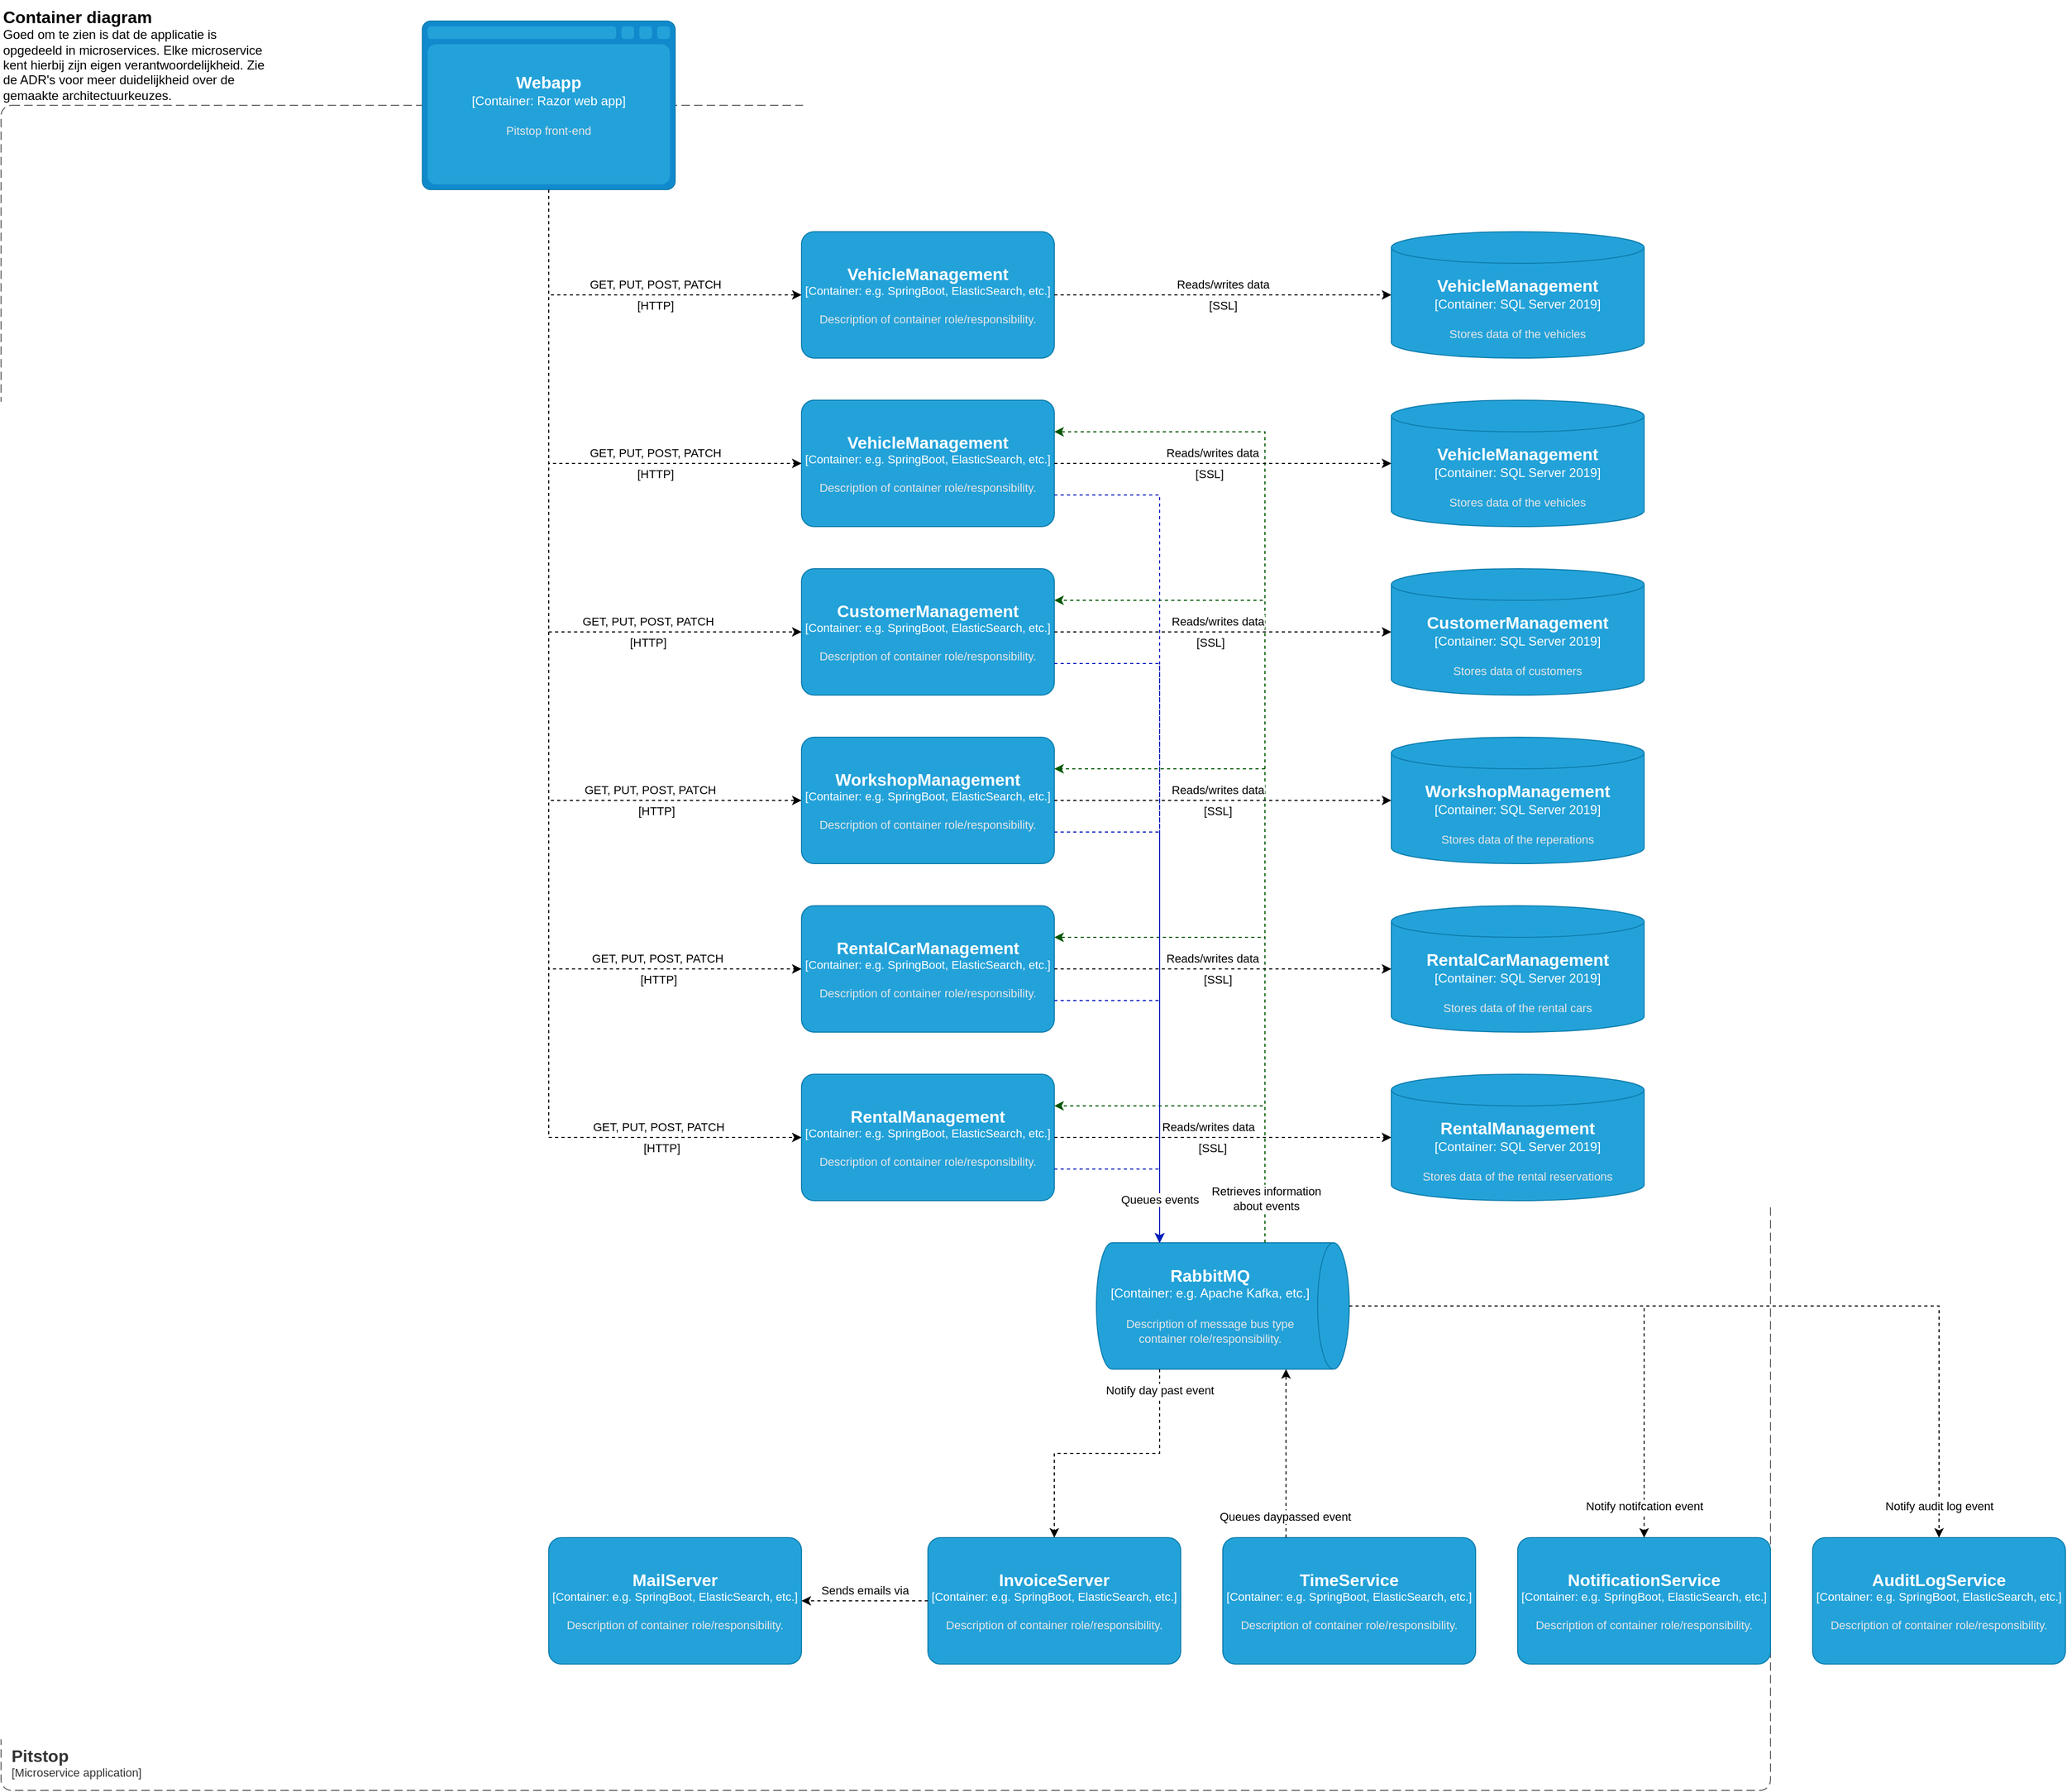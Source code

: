 <mxfile version="24.7.17">
  <diagram name="Page-1" id="IwRlBFoxgt0YKO_rDvif">
    <mxGraphModel dx="2074" dy="2296" grid="1" gridSize="10" guides="1" tooltips="1" connect="1" arrows="1" fold="1" page="1" pageScale="1" pageWidth="850" pageHeight="1100" math="0" shadow="0">
      <root>
        <mxCell id="0" />
        <mxCell id="1" parent="0" />
        <object placeholders="1" c4Name="Pitstop" c4Type="SystemScopeBoundary" c4Application="Microservice application" label="&lt;font style=&quot;font-size: 16px&quot;&gt;&lt;b&gt;&lt;div style=&quot;text-align: left&quot;&gt;%c4Name%&lt;/div&gt;&lt;/b&gt;&lt;/font&gt;&lt;div style=&quot;text-align: left&quot;&gt;[%c4Application%]&lt;/div&gt;" id="nHVEsoi8LOaqeYR5R_P5-1">
          <mxCell style="rounded=1;fontSize=11;whiteSpace=wrap;html=1;dashed=1;arcSize=20;fillColor=none;strokeColor=#666666;fontColor=#333333;labelBackgroundColor=none;align=left;verticalAlign=bottom;labelBorderColor=none;spacingTop=0;spacing=10;dashPattern=8 4;metaEdit=1;rotatable=0;perimeter=rectanglePerimeter;noLabel=0;labelPadding=0;allowArrows=0;connectable=0;expand=0;recursiveResize=0;editable=1;pointerEvents=0;absoluteArcSize=1;points=[[0.25,0,0],[0.5,0,0],[0.75,0,0],[1,0.25,0],[1,0.5,0],[1,0.75,0],[0.75,1,0],[0.5,1,0],[0.25,1,0],[0,0.75,0],[0,0.5,0],[0,0.25,0]];" parent="1" vertex="1">
            <mxGeometry x="120" width="1680" height="1600" as="geometry" />
          </mxCell>
        </object>
        <object placeholders="1" c4Name="Webapp" c4Type="Container" c4Technology="Razor web app" c4Description="Pitstop front-end" label="&lt;font style=&quot;font-size: 16px&quot;&gt;&lt;b&gt;%c4Name%&lt;/b&gt;&lt;/font&gt;&lt;div&gt;[%c4Type%:&amp;nbsp;%c4Technology%]&lt;/div&gt;&lt;br&gt;&lt;div&gt;&lt;font style=&quot;font-size: 11px&quot;&gt;&lt;font color=&quot;#E6E6E6&quot;&gt;%c4Description%&lt;/font&gt;&lt;/div&gt;" id="nHVEsoi8LOaqeYR5R_P5-3">
          <mxCell style="shape=mxgraph.c4.webBrowserContainer2;whiteSpace=wrap;html=1;boundedLbl=1;rounded=0;labelBackgroundColor=none;strokeColor=#118ACD;fillColor=#23A2D9;strokeColor=#118ACD;strokeColor2=#0E7DAD;fontSize=12;fontColor=#ffffff;align=center;metaEdit=1;points=[[0.5,0,0],[1,0.25,0],[1,0.5,0],[1,0.75,0],[0.5,1,0],[0,0.75,0],[0,0.5,0],[0,0.25,0]];resizable=0;" parent="1" vertex="1">
            <mxGeometry x="520" y="-80" width="240" height="160" as="geometry" />
          </mxCell>
        </object>
        <object placeholders="1" c4Name="TimeService" c4Type="Container" c4Technology="e.g. SpringBoot, ElasticSearch, etc." c4Description="Description of container role/responsibility." label="&lt;font style=&quot;font-size: 16px&quot;&gt;&lt;b&gt;%c4Name%&lt;/b&gt;&lt;/font&gt;&lt;div&gt;[%c4Type%: %c4Technology%]&lt;/div&gt;&lt;br&gt;&lt;div&gt;&lt;font style=&quot;font-size: 11px&quot;&gt;&lt;font color=&quot;#E6E6E6&quot;&gt;%c4Description%&lt;/font&gt;&lt;/div&gt;" id="nHVEsoi8LOaqeYR5R_P5-6">
          <mxCell style="rounded=1;whiteSpace=wrap;html=1;fontSize=11;labelBackgroundColor=none;fillColor=#23A2D9;fontColor=#ffffff;align=center;arcSize=10;strokeColor=#0E7DAD;metaEdit=1;resizable=0;points=[[0.25,0,0],[0.5,0,0],[0.75,0,0],[1,0.25,0],[1,0.5,0],[1,0.75,0],[0.75,1,0],[0.5,1,0],[0.25,1,0],[0,0.75,0],[0,0.5,0],[0,0.25,0]];" parent="1" vertex="1">
            <mxGeometry x="1280" y="1360" width="240" height="120" as="geometry" />
          </mxCell>
        </object>
        <object placeholders="1" c4Name="NotificationService" c4Type="Container" c4Technology="e.g. SpringBoot, ElasticSearch, etc." c4Description="Description of container role/responsibility." label="&lt;font style=&quot;font-size: 16px&quot;&gt;&lt;b&gt;%c4Name%&lt;/b&gt;&lt;/font&gt;&lt;div&gt;[%c4Type%: %c4Technology%]&lt;/div&gt;&lt;br&gt;&lt;div&gt;&lt;font style=&quot;font-size: 11px&quot;&gt;&lt;font color=&quot;#E6E6E6&quot;&gt;%c4Description%&lt;/font&gt;&lt;/div&gt;" id="nHVEsoi8LOaqeYR5R_P5-7">
          <mxCell style="rounded=1;whiteSpace=wrap;html=1;fontSize=11;labelBackgroundColor=none;fillColor=#23A2D9;fontColor=#ffffff;align=center;arcSize=10;strokeColor=#0E7DAD;metaEdit=1;resizable=0;points=[[0.25,0,0],[0.5,0,0],[0.75,0,0],[1,0.25,0],[1,0.5,0],[1,0.75,0],[0.75,1,0],[0.5,1,0],[0.25,1,0],[0,0.75,0],[0,0.5,0],[0,0.25,0]];" parent="1" vertex="1">
            <mxGeometry x="1560" y="1360" width="240" height="120" as="geometry" />
          </mxCell>
        </object>
        <object placeholders="1" c4Name="AuditLogService" c4Type="Container" c4Technology="e.g. SpringBoot, ElasticSearch, etc." c4Description="Description of container role/responsibility." label="&lt;font style=&quot;font-size: 16px&quot;&gt;&lt;b&gt;%c4Name%&lt;/b&gt;&lt;/font&gt;&lt;div&gt;[%c4Type%: %c4Technology%]&lt;/div&gt;&lt;br&gt;&lt;div&gt;&lt;font style=&quot;font-size: 11px&quot;&gt;&lt;font color=&quot;#E6E6E6&quot;&gt;%c4Description%&lt;/font&gt;&lt;/div&gt;" id="nHVEsoi8LOaqeYR5R_P5-8">
          <mxCell style="rounded=1;whiteSpace=wrap;html=1;fontSize=11;labelBackgroundColor=none;fillColor=#23A2D9;fontColor=#ffffff;align=center;arcSize=10;strokeColor=#0E7DAD;metaEdit=1;resizable=0;points=[[0.25,0,0],[0.5,0,0],[0.75,0,0],[1,0.25,0],[1,0.5,0],[1,0.75,0],[0.75,1,0],[0.5,1,0],[0.25,1,0],[0,0.75,0],[0,0.5,0],[0,0.25,0]];" parent="1" vertex="1">
            <mxGeometry x="1840" y="1360" width="240" height="120" as="geometry" />
          </mxCell>
        </object>
        <object placeholders="1" c4Name="MailServer" c4Type="Container" c4Technology="e.g. SpringBoot, ElasticSearch, etc." c4Description="Description of container role/responsibility." label="&lt;font style=&quot;font-size: 16px&quot;&gt;&lt;b&gt;%c4Name%&lt;/b&gt;&lt;/font&gt;&lt;div&gt;[%c4Type%: %c4Technology%]&lt;/div&gt;&lt;br&gt;&lt;div&gt;&lt;font style=&quot;font-size: 11px&quot;&gt;&lt;font color=&quot;#E6E6E6&quot;&gt;%c4Description%&lt;/font&gt;&lt;/div&gt;" id="nHVEsoi8LOaqeYR5R_P5-10">
          <mxCell style="rounded=1;whiteSpace=wrap;html=1;fontSize=11;labelBackgroundColor=none;fillColor=#23A2D9;fontColor=#ffffff;align=center;arcSize=10;strokeColor=#0E7DAD;metaEdit=1;resizable=0;points=[[0.25,0,0],[0.5,0,0],[0.75,0,0],[1,0.25,0],[1,0.5,0],[1,0.75,0],[0.75,1,0],[0.5,1,0],[0.25,1,0],[0,0.75,0],[0,0.5,0],[0,0.25,0]];" parent="1" vertex="1">
            <mxGeometry x="640" y="1360" width="240" height="120" as="geometry" />
          </mxCell>
        </object>
        <object placeholders="1" c4Name="VehicleManagement" c4Type="Container" c4Technology="e.g. SpringBoot, ElasticSearch, etc." c4Description="Description of container role/responsibility." label="&lt;font style=&quot;font-size: 16px&quot;&gt;&lt;b&gt;%c4Name%&lt;/b&gt;&lt;/font&gt;&lt;div&gt;[%c4Type%: %c4Technology%]&lt;/div&gt;&lt;br&gt;&lt;div&gt;&lt;font style=&quot;font-size: 11px&quot;&gt;&lt;font color=&quot;#E6E6E6&quot;&gt;%c4Description%&lt;/font&gt;&lt;/div&gt;" id="nHVEsoi8LOaqeYR5R_P5-12">
          <mxCell style="rounded=1;whiteSpace=wrap;html=1;fontSize=11;labelBackgroundColor=none;fillColor=#23A2D9;fontColor=#ffffff;align=center;arcSize=10;strokeColor=#0E7DAD;metaEdit=1;resizable=0;points=[[0.25,0,0],[0.5,0,0],[0.75,0,0],[1,0.25,0],[1,0.5,0],[1,0.75,0],[0.75,1,0],[0.5,1,0],[0.25,1,0],[0,0.75,0],[0,0.5,0],[0,0.25,0]];" parent="1" vertex="1">
            <mxGeometry x="880" y="280" width="240" height="120" as="geometry" />
          </mxCell>
        </object>
        <object placeholders="1" c4Name="CustomerManagement" c4Type="Container" c4Technology="e.g. SpringBoot, ElasticSearch, etc." c4Description="Description of container role/responsibility." label="&lt;font style=&quot;font-size: 16px&quot;&gt;&lt;b&gt;%c4Name%&lt;/b&gt;&lt;/font&gt;&lt;div&gt;[%c4Type%: %c4Technology%]&lt;/div&gt;&lt;br&gt;&lt;div&gt;&lt;font style=&quot;font-size: 11px&quot;&gt;&lt;font color=&quot;#E6E6E6&quot;&gt;%c4Description%&lt;/font&gt;&lt;/div&gt;" id="nHVEsoi8LOaqeYR5R_P5-13">
          <mxCell style="rounded=1;whiteSpace=wrap;html=1;fontSize=11;labelBackgroundColor=none;fillColor=#23A2D9;fontColor=#ffffff;align=center;arcSize=10;strokeColor=#0E7DAD;metaEdit=1;resizable=0;points=[[0.25,0,0],[0.5,0,0],[0.75,0,0],[1,0.25,0],[1,0.5,0],[1,0.75,0],[0.75,1,0],[0.5,1,0],[0.25,1,0],[0,0.75,0],[0,0.5,0],[0,0.25,0]];" parent="1" vertex="1">
            <mxGeometry x="880" y="440" width="240" height="120" as="geometry" />
          </mxCell>
        </object>
        <object placeholders="1" c4Name="WorkshopManagement" c4Type="Container" c4Technology="e.g. SpringBoot, ElasticSearch, etc." c4Description="Description of container role/responsibility." label="&lt;font style=&quot;font-size: 16px&quot;&gt;&lt;b&gt;%c4Name%&lt;/b&gt;&lt;/font&gt;&lt;div&gt;[%c4Type%: %c4Technology%]&lt;/div&gt;&lt;br&gt;&lt;div&gt;&lt;font style=&quot;font-size: 11px&quot;&gt;&lt;font color=&quot;#E6E6E6&quot;&gt;%c4Description%&lt;/font&gt;&lt;/div&gt;" id="nHVEsoi8LOaqeYR5R_P5-14">
          <mxCell style="rounded=1;whiteSpace=wrap;html=1;fontSize=11;labelBackgroundColor=none;fillColor=#23A2D9;fontColor=#ffffff;align=center;arcSize=10;strokeColor=#0E7DAD;metaEdit=1;resizable=0;points=[[0.25,0,0],[0.5,0,0],[0.75,0,0],[1,0.25,0],[1,0.5,0],[1,0.75,0],[0.75,1,0],[0.5,1,0],[0.25,1,0],[0,0.75,0],[0,0.5,0],[0,0.25,0]];" parent="1" vertex="1">
            <mxGeometry x="880" y="600" width="240" height="120" as="geometry" />
          </mxCell>
        </object>
        <object placeholders="1" c4Name="RentalCarManagement" c4Type="Container" c4Technology="e.g. SpringBoot, ElasticSearch, etc." c4Description="Description of container role/responsibility." label="&lt;font style=&quot;font-size: 16px&quot;&gt;&lt;b&gt;%c4Name%&lt;/b&gt;&lt;/font&gt;&lt;div&gt;[%c4Type%: %c4Technology%]&lt;/div&gt;&lt;br&gt;&lt;div&gt;&lt;font style=&quot;font-size: 11px&quot;&gt;&lt;font color=&quot;#E6E6E6&quot;&gt;%c4Description%&lt;/font&gt;&lt;/div&gt;" id="nHVEsoi8LOaqeYR5R_P5-15">
          <mxCell style="rounded=1;whiteSpace=wrap;html=1;fontSize=11;labelBackgroundColor=none;fillColor=#23A2D9;fontColor=#ffffff;align=center;arcSize=10;strokeColor=#0E7DAD;metaEdit=1;resizable=0;points=[[0.25,0,0],[0.5,0,0],[0.75,0,0],[1,0.25,0],[1,0.5,0],[1,0.75,0],[0.75,1,0],[0.5,1,0],[0.25,1,0],[0,0.75,0],[0,0.5,0],[0,0.25,0]];" parent="1" vertex="1">
            <mxGeometry x="880" y="760" width="240" height="120" as="geometry" />
          </mxCell>
        </object>
        <object placeholders="1" c4Name="RentalManagement" c4Type="Container" c4Technology="e.g. SpringBoot, ElasticSearch, etc." c4Description="Description of container role/responsibility." label="&lt;font style=&quot;font-size: 16px&quot;&gt;&lt;b&gt;%c4Name%&lt;/b&gt;&lt;/font&gt;&lt;div&gt;[%c4Type%: %c4Technology%]&lt;/div&gt;&lt;br&gt;&lt;div&gt;&lt;font style=&quot;font-size: 11px&quot;&gt;&lt;font color=&quot;#E6E6E6&quot;&gt;%c4Description%&lt;/font&gt;&lt;/div&gt;" id="nHVEsoi8LOaqeYR5R_P5-17">
          <mxCell style="rounded=1;whiteSpace=wrap;html=1;fontSize=11;labelBackgroundColor=none;fillColor=#23A2D9;fontColor=#ffffff;align=center;arcSize=10;strokeColor=#0E7DAD;metaEdit=1;resizable=0;points=[[0.25,0,0],[0.5,0,0],[0.75,0,0],[1,0.25,0],[1,0.5,0],[1,0.75,0],[0.75,1,0],[0.5,1,0],[0.25,1,0],[0,0.75,0],[0,0.5,0],[0,0.25,0]];" parent="1" vertex="1">
            <mxGeometry x="880" y="920" width="240" height="120" as="geometry" />
          </mxCell>
        </object>
        <object placeholders="1" c4Name="RabbitMQ" c4Type="Container" c4Technology="e.g. Apache Kafka, etc." c4Description="Description of message bus type container role/responsibility." label="&lt;font style=&quot;font-size: 16px&quot;&gt;&lt;b&gt;%c4Name%&lt;/b&gt;&lt;/font&gt;&lt;div&gt;[%c4Type%:&amp;nbsp;%c4Technology%]&lt;/div&gt;&lt;br&gt;&lt;div&gt;&lt;font style=&quot;font-size: 11px&quot;&gt;&lt;font color=&quot;#E6E6E6&quot;&gt;%c4Description%&lt;/font&gt;&lt;/div&gt;" id="nHVEsoi8LOaqeYR5R_P5-22">
          <mxCell style="shape=cylinder3;size=15;direction=south;whiteSpace=wrap;html=1;boundedLbl=1;rounded=0;labelBackgroundColor=none;fillColor=#23A2D9;fontSize=12;fontColor=#ffffff;align=center;strokeColor=#0E7DAD;metaEdit=1;points=[[0.5,0,0],[1,0.25,0],[1,0.5,0],[1,0.75,0],[0.5,1,0],[0,0.75,0],[0,0.5,0],[0,0.25,0]];resizable=0;" parent="1" vertex="1">
            <mxGeometry x="1160" y="1080" width="240" height="120" as="geometry" />
          </mxCell>
        </object>
        <mxCell id="nHVEsoi8LOaqeYR5R_P5-31" style="edgeStyle=orthogonalEdgeStyle;rounded=0;orthogonalLoop=1;jettySize=auto;html=1;entryX=1;entryY=0.25;entryDx=0;entryDy=0;entryPerimeter=0;fillColor=#008a00;strokeColor=#005700;dashed=1;" parent="1" source="nHVEsoi8LOaqeYR5R_P5-22" target="nHVEsoi8LOaqeYR5R_P5-17" edge="1">
          <mxGeometry relative="1" as="geometry">
            <Array as="points">
              <mxPoint x="1320" y="950" />
            </Array>
          </mxGeometry>
        </mxCell>
        <mxCell id="nHVEsoi8LOaqeYR5R_P5-32" style="edgeStyle=orthogonalEdgeStyle;rounded=0;orthogonalLoop=1;jettySize=auto;html=1;entryX=1;entryY=0.25;entryDx=0;entryDy=0;entryPerimeter=0;fillColor=#008a00;strokeColor=#005700;dashed=1;" parent="1" source="nHVEsoi8LOaqeYR5R_P5-22" target="nHVEsoi8LOaqeYR5R_P5-15" edge="1">
          <mxGeometry relative="1" as="geometry">
            <Array as="points">
              <mxPoint x="1320" y="790" />
            </Array>
          </mxGeometry>
        </mxCell>
        <mxCell id="nHVEsoi8LOaqeYR5R_P5-33" style="edgeStyle=orthogonalEdgeStyle;rounded=0;orthogonalLoop=1;jettySize=auto;html=1;entryX=1;entryY=0.25;entryDx=0;entryDy=0;entryPerimeter=0;fillColor=#008a00;strokeColor=#005700;dashed=1;" parent="1" source="nHVEsoi8LOaqeYR5R_P5-22" target="nHVEsoi8LOaqeYR5R_P5-13" edge="1">
          <mxGeometry relative="1" as="geometry">
            <Array as="points">
              <mxPoint x="1320" y="470" />
            </Array>
          </mxGeometry>
        </mxCell>
        <mxCell id="nHVEsoi8LOaqeYR5R_P5-34" style="edgeStyle=orthogonalEdgeStyle;rounded=0;orthogonalLoop=1;jettySize=auto;html=1;entryX=1;entryY=0.25;entryDx=0;entryDy=0;entryPerimeter=0;fillColor=#008a00;strokeColor=#005700;dashed=1;" parent="1" source="nHVEsoi8LOaqeYR5R_P5-22" target="nHVEsoi8LOaqeYR5R_P5-14" edge="1">
          <mxGeometry relative="1" as="geometry">
            <Array as="points">
              <mxPoint x="1320" y="630" />
            </Array>
          </mxGeometry>
        </mxCell>
        <mxCell id="nHVEsoi8LOaqeYR5R_P5-35" style="edgeStyle=orthogonalEdgeStyle;rounded=0;orthogonalLoop=1;jettySize=auto;html=1;entryX=1;entryY=0.25;entryDx=0;entryDy=0;entryPerimeter=0;fillColor=#008a00;strokeColor=#005700;dashed=1;" parent="1" source="nHVEsoi8LOaqeYR5R_P5-22" target="nHVEsoi8LOaqeYR5R_P5-12" edge="1">
          <mxGeometry relative="1" as="geometry">
            <Array as="points">
              <mxPoint x="1320" y="310" />
            </Array>
          </mxGeometry>
        </mxCell>
        <mxCell id="nHVEsoi8LOaqeYR5R_P5-56" value="Retrieves information&lt;div&gt;about events&lt;/div&gt;" style="edgeLabel;html=1;align=center;verticalAlign=middle;resizable=0;points=[];" parent="nHVEsoi8LOaqeYR5R_P5-35" vertex="1" connectable="0">
          <mxGeometry x="-0.912" y="-1" relative="1" as="geometry">
            <mxPoint as="offset" />
          </mxGeometry>
        </mxCell>
        <mxCell id="nHVEsoi8LOaqeYR5R_P5-36" style="edgeStyle=orthogonalEdgeStyle;rounded=0;orthogonalLoop=1;jettySize=auto;html=1;entryX=0;entryY=0.75;entryDx=0;entryDy=0;entryPerimeter=0;fillColor=#0050ef;strokeColor=#001DBC;dashed=1;" parent="1" source="nHVEsoi8LOaqeYR5R_P5-17" target="nHVEsoi8LOaqeYR5R_P5-22" edge="1">
          <mxGeometry relative="1" as="geometry">
            <Array as="points">
              <mxPoint x="1220" y="1010" />
            </Array>
          </mxGeometry>
        </mxCell>
        <mxCell id="nHVEsoi8LOaqeYR5R_P5-37" style="edgeStyle=orthogonalEdgeStyle;rounded=0;orthogonalLoop=1;jettySize=auto;html=1;entryX=0;entryY=0.75;entryDx=0;entryDy=0;entryPerimeter=0;fillColor=#0050ef;strokeColor=#001DBC;dashed=1;" parent="1" source="nHVEsoi8LOaqeYR5R_P5-15" target="nHVEsoi8LOaqeYR5R_P5-22" edge="1">
          <mxGeometry relative="1" as="geometry">
            <Array as="points">
              <mxPoint x="1220" y="850" />
            </Array>
          </mxGeometry>
        </mxCell>
        <mxCell id="nHVEsoi8LOaqeYR5R_P5-38" style="edgeStyle=orthogonalEdgeStyle;rounded=0;orthogonalLoop=1;jettySize=auto;html=1;entryX=0;entryY=0.75;entryDx=0;entryDy=0;entryPerimeter=0;fillColor=#0050ef;strokeColor=#001DBC;dashed=1;" parent="1" source="nHVEsoi8LOaqeYR5R_P5-14" target="nHVEsoi8LOaqeYR5R_P5-22" edge="1">
          <mxGeometry relative="1" as="geometry">
            <Array as="points">
              <mxPoint x="1220" y="690" />
            </Array>
          </mxGeometry>
        </mxCell>
        <mxCell id="nHVEsoi8LOaqeYR5R_P5-39" style="edgeStyle=orthogonalEdgeStyle;rounded=0;orthogonalLoop=1;jettySize=auto;html=1;entryX=0;entryY=0.75;entryDx=0;entryDy=0;entryPerimeter=0;fillColor=#0050ef;strokeColor=#001DBC;dashed=1;" parent="1" source="nHVEsoi8LOaqeYR5R_P5-13" target="nHVEsoi8LOaqeYR5R_P5-22" edge="1">
          <mxGeometry relative="1" as="geometry">
            <Array as="points">
              <mxPoint x="1220" y="530" />
            </Array>
          </mxGeometry>
        </mxCell>
        <mxCell id="nHVEsoi8LOaqeYR5R_P5-40" style="edgeStyle=orthogonalEdgeStyle;rounded=0;orthogonalLoop=1;jettySize=auto;html=1;entryX=0;entryY=0.75;entryDx=0;entryDy=0;entryPerimeter=0;fillColor=#0050ef;strokeColor=#001DBC;dashed=1;" parent="1" source="nHVEsoi8LOaqeYR5R_P5-12" target="nHVEsoi8LOaqeYR5R_P5-22" edge="1">
          <mxGeometry relative="1" as="geometry">
            <Array as="points">
              <mxPoint x="1220" y="370" />
            </Array>
          </mxGeometry>
        </mxCell>
        <mxCell id="nHVEsoi8LOaqeYR5R_P5-55" value="Queues events" style="edgeLabel;html=1;align=center;verticalAlign=middle;resizable=0;points=[];" parent="nHVEsoi8LOaqeYR5R_P5-40" vertex="1" connectable="0">
          <mxGeometry x="0.897" relative="1" as="geometry">
            <mxPoint as="offset" />
          </mxGeometry>
        </mxCell>
        <object placeholders="1" c4Name="RentalManagement" c4Type="Container" c4Technology="SQL Server 2019" c4Description="Stores data of the rental reservations" label="&lt;font style=&quot;font-size: 16px&quot;&gt;&lt;b&gt;%c4Name%&lt;/b&gt;&lt;/font&gt;&lt;div&gt;[%c4Type%:&amp;nbsp;%c4Technology%]&lt;/div&gt;&lt;br&gt;&lt;div&gt;&lt;font style=&quot;font-size: 11px&quot;&gt;&lt;font color=&quot;#E6E6E6&quot;&gt;%c4Description%&lt;/font&gt;&lt;/div&gt;" id="nHVEsoi8LOaqeYR5R_P5-41">
          <mxCell style="shape=cylinder3;size=15;whiteSpace=wrap;html=1;boundedLbl=1;rounded=0;labelBackgroundColor=none;fillColor=#23A2D9;fontSize=12;fontColor=#ffffff;align=center;strokeColor=#0E7DAD;metaEdit=1;points=[[0.5,0,0],[1,0.25,0],[1,0.5,0],[1,0.75,0],[0.5,1,0],[0,0.75,0],[0,0.5,0],[0,0.25,0]];resizable=0;" parent="1" vertex="1">
            <mxGeometry x="1440" y="920" width="240" height="120" as="geometry" />
          </mxCell>
        </object>
        <object placeholders="1" c4Name="RentalCarManagement" c4Type="Container" c4Technology="SQL Server 2019" c4Description="Stores data of the rental cars" label="&lt;font style=&quot;font-size: 16px&quot;&gt;&lt;b&gt;%c4Name%&lt;/b&gt;&lt;/font&gt;&lt;div&gt;[%c4Type%:&amp;nbsp;%c4Technology%]&lt;/div&gt;&lt;br&gt;&lt;div&gt;&lt;font style=&quot;font-size: 11px&quot;&gt;&lt;font color=&quot;#E6E6E6&quot;&gt;%c4Description%&lt;/font&gt;&lt;/div&gt;" id="nHVEsoi8LOaqeYR5R_P5-42">
          <mxCell style="shape=cylinder3;size=15;whiteSpace=wrap;html=1;boundedLbl=1;rounded=0;labelBackgroundColor=none;fillColor=#23A2D9;fontSize=12;fontColor=#ffffff;align=center;strokeColor=#0E7DAD;metaEdit=1;points=[[0.5,0,0],[1,0.25,0],[1,0.5,0],[1,0.75,0],[0.5,1,0],[0,0.75,0],[0,0.5,0],[0,0.25,0]];resizable=0;" parent="1" vertex="1">
            <mxGeometry x="1440" y="760" width="240" height="120" as="geometry" />
          </mxCell>
        </object>
        <object placeholders="1" c4Name="WorkshopManagement" c4Type="Container" c4Technology="SQL Server 2019" c4Description="Stores data of the reperations" label="&lt;font style=&quot;font-size: 16px&quot;&gt;&lt;b&gt;%c4Name%&lt;/b&gt;&lt;/font&gt;&lt;div&gt;[%c4Type%:&amp;nbsp;%c4Technology%]&lt;/div&gt;&lt;br&gt;&lt;div&gt;&lt;font style=&quot;font-size: 11px&quot;&gt;&lt;font color=&quot;#E6E6E6&quot;&gt;%c4Description%&lt;/font&gt;&lt;/div&gt;" id="nHVEsoi8LOaqeYR5R_P5-43">
          <mxCell style="shape=cylinder3;size=15;whiteSpace=wrap;html=1;boundedLbl=1;rounded=0;labelBackgroundColor=none;fillColor=#23A2D9;fontSize=12;fontColor=#ffffff;align=center;strokeColor=#0E7DAD;metaEdit=1;points=[[0.5,0,0],[1,0.25,0],[1,0.5,0],[1,0.75,0],[0.5,1,0],[0,0.75,0],[0,0.5,0],[0,0.25,0]];resizable=0;" parent="1" vertex="1">
            <mxGeometry x="1440" y="600" width="240" height="120" as="geometry" />
          </mxCell>
        </object>
        <object placeholders="1" c4Name="CustomerManagement " c4Type="Container" c4Technology="SQL Server 2019" c4Description="Stores data of customers" label="&lt;font style=&quot;font-size: 16px&quot;&gt;&lt;b&gt;%c4Name%&lt;/b&gt;&lt;/font&gt;&lt;div&gt;[%c4Type%:&amp;nbsp;%c4Technology%]&lt;/div&gt;&lt;br&gt;&lt;div&gt;&lt;font style=&quot;font-size: 11px&quot;&gt;&lt;font color=&quot;#E6E6E6&quot;&gt;%c4Description%&lt;/font&gt;&lt;/div&gt;" id="nHVEsoi8LOaqeYR5R_P5-44">
          <mxCell style="shape=cylinder3;size=15;whiteSpace=wrap;html=1;boundedLbl=1;rounded=0;labelBackgroundColor=none;fillColor=#23A2D9;fontSize=12;fontColor=#ffffff;align=center;strokeColor=#0E7DAD;metaEdit=1;points=[[0.5,0,0],[1,0.25,0],[1,0.5,0],[1,0.75,0],[0.5,1,0],[0,0.75,0],[0,0.5,0],[0,0.25,0]];resizable=0;" parent="1" vertex="1">
            <mxGeometry x="1440" y="440" width="240" height="120" as="geometry" />
          </mxCell>
        </object>
        <object placeholders="1" c4Name="VehicleManagement" c4Type="Container" c4Technology="SQL Server 2019" c4Description="Stores data of the vehicles" label="&lt;font style=&quot;font-size: 16px&quot;&gt;&lt;b&gt;%c4Name%&lt;/b&gt;&lt;/font&gt;&lt;div&gt;[%c4Type%:&amp;nbsp;%c4Technology%]&lt;/div&gt;&lt;br&gt;&lt;div&gt;&lt;font style=&quot;font-size: 11px&quot;&gt;&lt;font color=&quot;#E6E6E6&quot;&gt;%c4Description%&lt;/font&gt;&lt;/div&gt;" id="nHVEsoi8LOaqeYR5R_P5-45">
          <mxCell style="shape=cylinder3;size=15;whiteSpace=wrap;html=1;boundedLbl=1;rounded=0;labelBackgroundColor=none;fillColor=#23A2D9;fontSize=12;fontColor=#ffffff;align=center;strokeColor=#0E7DAD;metaEdit=1;points=[[0.5,0,0],[1,0.25,0],[1,0.5,0],[1,0.75,0],[0.5,1,0],[0,0.75,0],[0,0.5,0],[0,0.25,0]];resizable=0;" parent="1" vertex="1">
            <mxGeometry x="1440" y="280" width="240" height="120" as="geometry" />
          </mxCell>
        </object>
        <mxCell id="nHVEsoi8LOaqeYR5R_P5-46" style="edgeStyle=orthogonalEdgeStyle;rounded=0;orthogonalLoop=1;jettySize=auto;html=1;entryX=0;entryY=0.5;entryDx=0;entryDy=0;entryPerimeter=0;startArrow=none;startFill=0;dashed=1;" parent="1" source="nHVEsoi8LOaqeYR5R_P5-17" target="nHVEsoi8LOaqeYR5R_P5-41" edge="1">
          <mxGeometry relative="1" as="geometry" />
        </mxCell>
        <mxCell id="nHVEsoi8LOaqeYR5R_P5-57" value="Reads/writes data" style="edgeLabel;html=1;align=center;verticalAlign=middle;resizable=0;points=[];" parent="nHVEsoi8LOaqeYR5R_P5-46" vertex="1" connectable="0">
          <mxGeometry x="-0.091" y="3" relative="1" as="geometry">
            <mxPoint y="-7" as="offset" />
          </mxGeometry>
        </mxCell>
        <mxCell id="nHVEsoi8LOaqeYR5R_P5-58" value="[SSL]" style="edgeLabel;html=1;align=center;verticalAlign=middle;resizable=0;points=[];" parent="nHVEsoi8LOaqeYR5R_P5-46" vertex="1" connectable="0">
          <mxGeometry x="-0.126" relative="1" as="geometry">
            <mxPoint x="10" y="10" as="offset" />
          </mxGeometry>
        </mxCell>
        <mxCell id="nHVEsoi8LOaqeYR5R_P5-47" style="edgeStyle=orthogonalEdgeStyle;rounded=0;orthogonalLoop=1;jettySize=auto;html=1;entryX=0;entryY=0.5;entryDx=0;entryDy=0;entryPerimeter=0;startArrow=none;startFill=0;dashed=1;" parent="1" source="nHVEsoi8LOaqeYR5R_P5-15" target="nHVEsoi8LOaqeYR5R_P5-42" edge="1">
          <mxGeometry relative="1" as="geometry" />
        </mxCell>
        <mxCell id="nHVEsoi8LOaqeYR5R_P5-59" value="Reads/writes data" style="edgeLabel;html=1;align=center;verticalAlign=middle;resizable=0;points=[];" parent="nHVEsoi8LOaqeYR5R_P5-47" vertex="1" connectable="0">
          <mxGeometry x="-0.085" relative="1" as="geometry">
            <mxPoint x="3" y="-10" as="offset" />
          </mxGeometry>
        </mxCell>
        <mxCell id="nHVEsoi8LOaqeYR5R_P5-60" value="[SSL]" style="edgeLabel;html=1;align=center;verticalAlign=middle;resizable=0;points=[];" parent="nHVEsoi8LOaqeYR5R_P5-47" vertex="1" connectable="0">
          <mxGeometry x="-0.044" y="1" relative="1" as="geometry">
            <mxPoint x="2" y="11" as="offset" />
          </mxGeometry>
        </mxCell>
        <mxCell id="nHVEsoi8LOaqeYR5R_P5-48" style="edgeStyle=orthogonalEdgeStyle;rounded=0;orthogonalLoop=1;jettySize=auto;html=1;entryX=0;entryY=0.5;entryDx=0;entryDy=0;entryPerimeter=0;startArrow=none;startFill=0;dashed=1;" parent="1" source="nHVEsoi8LOaqeYR5R_P5-14" target="nHVEsoi8LOaqeYR5R_P5-43" edge="1">
          <mxGeometry relative="1" as="geometry" />
        </mxCell>
        <mxCell id="nHVEsoi8LOaqeYR5R_P5-61" value="Reads/writes data" style="edgeLabel;html=1;align=center;verticalAlign=middle;resizable=0;points=[];" parent="nHVEsoi8LOaqeYR5R_P5-48" vertex="1" connectable="0">
          <mxGeometry x="-0.033" y="-1" relative="1" as="geometry">
            <mxPoint y="-11" as="offset" />
          </mxGeometry>
        </mxCell>
        <mxCell id="nHVEsoi8LOaqeYR5R_P5-63" value="[SSL]" style="edgeLabel;html=1;align=center;verticalAlign=middle;resizable=0;points=[];" parent="nHVEsoi8LOaqeYR5R_P5-48" vertex="1" connectable="0">
          <mxGeometry x="-0.037" y="-2" relative="1" as="geometry">
            <mxPoint x="1" y="8" as="offset" />
          </mxGeometry>
        </mxCell>
        <mxCell id="nHVEsoi8LOaqeYR5R_P5-50" style="edgeStyle=orthogonalEdgeStyle;rounded=0;orthogonalLoop=1;jettySize=auto;html=1;entryX=0;entryY=0.5;entryDx=0;entryDy=0;entryPerimeter=0;dashed=1;startArrow=none;startFill=0;" parent="1" source="nHVEsoi8LOaqeYR5R_P5-12" target="nHVEsoi8LOaqeYR5R_P5-45" edge="1">
          <mxGeometry relative="1" as="geometry" />
        </mxCell>
        <mxCell id="nHVEsoi8LOaqeYR5R_P5-67" value="Reads/writes data" style="edgeLabel;html=1;align=center;verticalAlign=middle;resizable=0;points=[];" parent="nHVEsoi8LOaqeYR5R_P5-50" vertex="1" connectable="0">
          <mxGeometry x="-0.151" y="1" relative="1" as="geometry">
            <mxPoint x="14" y="-9" as="offset" />
          </mxGeometry>
        </mxCell>
        <mxCell id="nHVEsoi8LOaqeYR5R_P5-68" value="[SSL]" style="edgeLabel;html=1;align=center;verticalAlign=middle;resizable=0;points=[];" parent="nHVEsoi8LOaqeYR5R_P5-50" vertex="1" connectable="0">
          <mxGeometry x="-0.081" relative="1" as="geometry">
            <mxPoint y="10" as="offset" />
          </mxGeometry>
        </mxCell>
        <mxCell id="nHVEsoi8LOaqeYR5R_P5-53" style="edgeStyle=orthogonalEdgeStyle;rounded=0;orthogonalLoop=1;jettySize=auto;html=1;entryX=0;entryY=0.5;entryDx=0;entryDy=0;entryPerimeter=0;startArrow=none;startFill=0;dashed=1;" parent="1" source="nHVEsoi8LOaqeYR5R_P5-13" target="nHVEsoi8LOaqeYR5R_P5-44" edge="1">
          <mxGeometry relative="1" as="geometry" />
        </mxCell>
        <mxCell id="nHVEsoi8LOaqeYR5R_P5-65" value="Reads/writes data" style="edgeLabel;html=1;align=center;verticalAlign=middle;resizable=0;points=[];" parent="nHVEsoi8LOaqeYR5R_P5-53" vertex="1" connectable="0">
          <mxGeometry x="-0.062" y="3" relative="1" as="geometry">
            <mxPoint x="5" y="-7" as="offset" />
          </mxGeometry>
        </mxCell>
        <mxCell id="nHVEsoi8LOaqeYR5R_P5-66" value="[SSL]" style="edgeLabel;html=1;align=center;verticalAlign=middle;resizable=0;points=[];" parent="nHVEsoi8LOaqeYR5R_P5-53" vertex="1" connectable="0">
          <mxGeometry x="-0.077" y="-1" relative="1" as="geometry">
            <mxPoint y="9" as="offset" />
          </mxGeometry>
        </mxCell>
        <object placeholders="1" c4Name="Container diagram" c4Type="ContainerDiagramTitle" c4Description="Goed om te zien is dat de applicatie is opgedeeld in microservices. Elke microservice kent hierbij zijn eigen verantwoordelijkheid. Zie de ADR&#39;s voor meer duidelijkheid over de gemaakte architectuurkeuzes." label="&lt;font style=&quot;font-size: 16px&quot;&gt;&lt;b&gt;&lt;div style=&quot;text-align: left&quot;&gt;%c4Name%&lt;/div&gt;&lt;/b&gt;&lt;/font&gt;&lt;div style=&quot;text-align: left&quot;&gt;%c4Description%&lt;/div&gt;" id="nHVEsoi8LOaqeYR5R_P5-70">
          <mxCell style="text;html=1;strokeColor=none;fillColor=none;align=left;verticalAlign=top;whiteSpace=wrap;rounded=0;metaEdit=1;allowArrows=0;resizable=1;rotatable=0;connectable=0;recursiveResize=0;expand=0;pointerEvents=0;points=[[0.25,0,0],[0.5,0,0],[0.75,0,0],[1,0.25,0],[1,0.5,0],[1,0.75,0],[0.75,1,0],[0.5,1,0],[0.25,1,0],[0,0.75,0],[0,0.5,0],[0,0.25,0]];" parent="1" vertex="1">
            <mxGeometry x="120" y="-100" width="260" height="80" as="geometry" />
          </mxCell>
        </object>
        <mxCell id="nHVEsoi8LOaqeYR5R_P5-71" style="edgeStyle=orthogonalEdgeStyle;rounded=0;orthogonalLoop=1;jettySize=auto;html=1;entryX=0;entryY=0.5;entryDx=0;entryDy=0;entryPerimeter=0;dashed=1;" parent="1" source="nHVEsoi8LOaqeYR5R_P5-3" target="nHVEsoi8LOaqeYR5R_P5-12" edge="1">
          <mxGeometry relative="1" as="geometry">
            <Array as="points">
              <mxPoint x="640" y="340" />
            </Array>
          </mxGeometry>
        </mxCell>
        <mxCell id="nHVEsoi8LOaqeYR5R_P5-78" value="GET, PUT, POST, PATCH" style="edgeLabel;html=1;align=center;verticalAlign=middle;resizable=0;points=[];" parent="nHVEsoi8LOaqeYR5R_P5-71" vertex="1" connectable="0">
          <mxGeometry x="0.251" y="2" relative="1" as="geometry">
            <mxPoint x="48" y="-8" as="offset" />
          </mxGeometry>
        </mxCell>
        <mxCell id="nHVEsoi8LOaqeYR5R_P5-79" value="[HTTP]" style="edgeLabel;html=1;align=center;verticalAlign=middle;resizable=0;points=[];" parent="nHVEsoi8LOaqeYR5R_P5-71" vertex="1" connectable="0">
          <mxGeometry x="0.457" relative="1" as="geometry">
            <mxPoint x="-4" y="10" as="offset" />
          </mxGeometry>
        </mxCell>
        <mxCell id="nHVEsoi8LOaqeYR5R_P5-72" style="edgeStyle=orthogonalEdgeStyle;rounded=0;orthogonalLoop=1;jettySize=auto;html=1;entryX=0;entryY=0.5;entryDx=0;entryDy=0;entryPerimeter=0;strokeColor=none;dashed=1;" parent="1" source="nHVEsoi8LOaqeYR5R_P5-3" target="nHVEsoi8LOaqeYR5R_P5-13" edge="1">
          <mxGeometry relative="1" as="geometry">
            <Array as="points">
              <mxPoint x="640" y="500" />
            </Array>
          </mxGeometry>
        </mxCell>
        <mxCell id="nHVEsoi8LOaqeYR5R_P5-73" style="edgeStyle=orthogonalEdgeStyle;rounded=0;orthogonalLoop=1;jettySize=auto;html=1;entryX=0;entryY=0.5;entryDx=0;entryDy=0;entryPerimeter=0;dashed=1;" parent="1" source="nHVEsoi8LOaqeYR5R_P5-3" target="nHVEsoi8LOaqeYR5R_P5-13" edge="1">
          <mxGeometry relative="1" as="geometry">
            <Array as="points">
              <mxPoint x="640" y="500" />
            </Array>
          </mxGeometry>
        </mxCell>
        <mxCell id="nHVEsoi8LOaqeYR5R_P5-80" value="GET, PUT, POST, PATCH" style="edgeLabel;html=1;align=center;verticalAlign=middle;resizable=0;points=[];" parent="nHVEsoi8LOaqeYR5R_P5-73" vertex="1" connectable="0">
          <mxGeometry x="0.565" y="-1" relative="1" as="geometry">
            <mxPoint x="-3" y="-11" as="offset" />
          </mxGeometry>
        </mxCell>
        <mxCell id="nHVEsoi8LOaqeYR5R_P5-81" value="[HTTP]" style="edgeLabel;html=1;align=center;verticalAlign=middle;resizable=0;points=[];" parent="nHVEsoi8LOaqeYR5R_P5-73" vertex="1" connectable="0">
          <mxGeometry x="0.565" y="-2" relative="1" as="geometry">
            <mxPoint x="-3" y="8" as="offset" />
          </mxGeometry>
        </mxCell>
        <mxCell id="nHVEsoi8LOaqeYR5R_P5-74" style="edgeStyle=orthogonalEdgeStyle;rounded=0;orthogonalLoop=1;jettySize=auto;html=1;entryX=0;entryY=0.5;entryDx=0;entryDy=0;entryPerimeter=0;dashed=1;" parent="1" source="nHVEsoi8LOaqeYR5R_P5-3" target="nHVEsoi8LOaqeYR5R_P5-14" edge="1">
          <mxGeometry relative="1" as="geometry">
            <Array as="points">
              <mxPoint x="640" y="660" />
            </Array>
          </mxGeometry>
        </mxCell>
        <mxCell id="nHVEsoi8LOaqeYR5R_P5-83" value="GET, PUT, POST, PATCH" style="edgeLabel;html=1;align=center;verticalAlign=middle;resizable=0;points=[];" parent="nHVEsoi8LOaqeYR5R_P5-74" vertex="1" connectable="0">
          <mxGeometry x="0.591" y="-1" relative="1" as="geometry">
            <mxPoint x="23" y="-11" as="offset" />
          </mxGeometry>
        </mxCell>
        <mxCell id="nHVEsoi8LOaqeYR5R_P5-84" value="[HTTP]" style="edgeLabel;html=1;align=center;verticalAlign=middle;resizable=0;points=[];" parent="nHVEsoi8LOaqeYR5R_P5-74" vertex="1" connectable="0">
          <mxGeometry x="0.694" y="-2" relative="1" as="geometry">
            <mxPoint x="-13" y="8" as="offset" />
          </mxGeometry>
        </mxCell>
        <mxCell id="nHVEsoi8LOaqeYR5R_P5-75" style="edgeStyle=orthogonalEdgeStyle;rounded=0;orthogonalLoop=1;jettySize=auto;html=1;entryX=0;entryY=0.5;entryDx=0;entryDy=0;entryPerimeter=0;dashed=1;" parent="1" source="nHVEsoi8LOaqeYR5R_P5-3" target="nHVEsoi8LOaqeYR5R_P5-15" edge="1">
          <mxGeometry relative="1" as="geometry">
            <Array as="points">
              <mxPoint x="640" y="820" />
            </Array>
          </mxGeometry>
        </mxCell>
        <mxCell id="nHVEsoi8LOaqeYR5R_P5-85" value="GET, PUT, POST, PATCH" style="edgeLabel;html=1;align=center;verticalAlign=middle;resizable=0;points=[];" parent="nHVEsoi8LOaqeYR5R_P5-75" vertex="1" connectable="0">
          <mxGeometry x="0.714" y="2" relative="1" as="geometry">
            <mxPoint x="3" y="-8" as="offset" />
          </mxGeometry>
        </mxCell>
        <mxCell id="nHVEsoi8LOaqeYR5R_P5-86" value="[HTTP]" style="edgeLabel;html=1;align=center;verticalAlign=middle;resizable=0;points=[];" parent="nHVEsoi8LOaqeYR5R_P5-75" vertex="1" connectable="0">
          <mxGeometry x="0.739" y="-1" relative="1" as="geometry">
            <mxPoint x="-8" y="9" as="offset" />
          </mxGeometry>
        </mxCell>
        <mxCell id="nHVEsoi8LOaqeYR5R_P5-76" style="edgeStyle=orthogonalEdgeStyle;rounded=0;orthogonalLoop=1;jettySize=auto;html=1;entryX=0;entryY=0.5;entryDx=0;entryDy=0;entryPerimeter=0;dashed=1;" parent="1" source="nHVEsoi8LOaqeYR5R_P5-3" target="nHVEsoi8LOaqeYR5R_P5-17" edge="1">
          <mxGeometry relative="1" as="geometry">
            <Array as="points">
              <mxPoint x="640" y="980" />
            </Array>
          </mxGeometry>
        </mxCell>
        <mxCell id="nHVEsoi8LOaqeYR5R_P5-87" value="GET, PUT, POST, PATCH" style="edgeLabel;html=1;align=center;verticalAlign=middle;resizable=0;points=[];" parent="nHVEsoi8LOaqeYR5R_P5-76" vertex="1" connectable="0">
          <mxGeometry x="0.733" y="2" relative="1" as="geometry">
            <mxPoint x="16" y="-8" as="offset" />
          </mxGeometry>
        </mxCell>
        <mxCell id="nHVEsoi8LOaqeYR5R_P5-88" value="[HTTP]" style="edgeLabel;html=1;align=center;verticalAlign=middle;resizable=0;points=[];" parent="nHVEsoi8LOaqeYR5R_P5-76" vertex="1" connectable="0">
          <mxGeometry x="0.8" y="2" relative="1" as="geometry">
            <mxPoint x="-19" y="12" as="offset" />
          </mxGeometry>
        </mxCell>
        <object placeholders="1" c4Name="VehicleManagement" c4Type="Container" c4Technology="e.g. SpringBoot, ElasticSearch, etc." c4Description="Description of container role/responsibility." label="&lt;font style=&quot;font-size: 16px&quot;&gt;&lt;b&gt;%c4Name%&lt;/b&gt;&lt;/font&gt;&lt;div&gt;[%c4Type%: %c4Technology%]&lt;/div&gt;&lt;br&gt;&lt;div&gt;&lt;font style=&quot;font-size: 11px&quot;&gt;&lt;font color=&quot;#E6E6E6&quot;&gt;%c4Description%&lt;/font&gt;&lt;/div&gt;" id="nHVEsoi8LOaqeYR5R_P5-90">
          <mxCell style="rounded=1;whiteSpace=wrap;html=1;fontSize=11;labelBackgroundColor=none;fillColor=#23A2D9;fontColor=#ffffff;align=center;arcSize=10;strokeColor=#0E7DAD;metaEdit=1;resizable=0;points=[[0.25,0,0],[0.5,0,0],[0.75,0,0],[1,0.25,0],[1,0.5,0],[1,0.75,0],[0.75,1,0],[0.5,1,0],[0.25,1,0],[0,0.75,0],[0,0.5,0],[0,0.25,0]];" parent="1" vertex="1">
            <mxGeometry x="880" y="120" width="240" height="120" as="geometry" />
          </mxCell>
        </object>
        <object placeholders="1" c4Name="VehicleManagement" c4Type="Container" c4Technology="SQL Server 2019" c4Description="Stores data of the vehicles" label="&lt;font style=&quot;font-size: 16px&quot;&gt;&lt;b&gt;%c4Name%&lt;/b&gt;&lt;/font&gt;&lt;div&gt;[%c4Type%:&amp;nbsp;%c4Technology%]&lt;/div&gt;&lt;br&gt;&lt;div&gt;&lt;font style=&quot;font-size: 11px&quot;&gt;&lt;font color=&quot;#E6E6E6&quot;&gt;%c4Description%&lt;/font&gt;&lt;/div&gt;" id="nHVEsoi8LOaqeYR5R_P5-91">
          <mxCell style="shape=cylinder3;size=15;whiteSpace=wrap;html=1;boundedLbl=1;rounded=0;labelBackgroundColor=none;fillColor=#23A2D9;fontSize=12;fontColor=#ffffff;align=center;strokeColor=#0E7DAD;metaEdit=1;points=[[0.5,0,0],[1,0.25,0],[1,0.5,0],[1,0.75,0],[0.5,1,0],[0,0.75,0],[0,0.5,0],[0,0.25,0]];resizable=0;" parent="1" vertex="1">
            <mxGeometry x="1440" y="120" width="240" height="120" as="geometry" />
          </mxCell>
        </object>
        <mxCell id="nHVEsoi8LOaqeYR5R_P5-92" style="edgeStyle=orthogonalEdgeStyle;rounded=0;orthogonalLoop=1;jettySize=auto;html=1;entryX=0;entryY=0.5;entryDx=0;entryDy=0;entryPerimeter=0;dashed=1;" parent="1" source="nHVEsoi8LOaqeYR5R_P5-90" target="nHVEsoi8LOaqeYR5R_P5-91" edge="1">
          <mxGeometry relative="1" as="geometry" />
        </mxCell>
        <mxCell id="nHVEsoi8LOaqeYR5R_P5-93" value="Reads/writes data" style="edgeLabel;html=1;align=center;verticalAlign=middle;resizable=0;points=[];" parent="nHVEsoi8LOaqeYR5R_P5-92" vertex="1" connectable="0">
          <mxGeometry x="-0.164" y="-4" relative="1" as="geometry">
            <mxPoint x="26" y="-14" as="offset" />
          </mxGeometry>
        </mxCell>
        <mxCell id="nHVEsoi8LOaqeYR5R_P5-94" value="[SSL]" style="edgeLabel;html=1;align=center;verticalAlign=middle;resizable=0;points=[];" parent="nHVEsoi8LOaqeYR5R_P5-92" vertex="1" connectable="0">
          <mxGeometry x="0.061" y="-3" relative="1" as="geometry">
            <mxPoint x="-10" y="7" as="offset" />
          </mxGeometry>
        </mxCell>
        <mxCell id="nHVEsoi8LOaqeYR5R_P5-95" style="edgeStyle=orthogonalEdgeStyle;rounded=0;orthogonalLoop=1;jettySize=auto;html=1;entryX=0;entryY=0.5;entryDx=0;entryDy=0;entryPerimeter=0;dashed=1;" parent="1" source="nHVEsoi8LOaqeYR5R_P5-3" target="nHVEsoi8LOaqeYR5R_P5-90" edge="1">
          <mxGeometry relative="1" as="geometry">
            <Array as="points">
              <mxPoint x="640" y="180" />
            </Array>
          </mxGeometry>
        </mxCell>
        <mxCell id="nHVEsoi8LOaqeYR5R_P5-96" value="GET, PUT, POST, PATCH" style="edgeLabel;html=1;align=center;verticalAlign=middle;resizable=0;points=[];" parent="nHVEsoi8LOaqeYR5R_P5-95" vertex="1" connectable="0">
          <mxGeometry x="0.262" y="-2" relative="1" as="geometry">
            <mxPoint x="-14" y="-12" as="offset" />
          </mxGeometry>
        </mxCell>
        <mxCell id="nHVEsoi8LOaqeYR5R_P5-97" value="[HTTP]" style="edgeLabel;html=1;align=center;verticalAlign=middle;resizable=0;points=[];" parent="nHVEsoi8LOaqeYR5R_P5-95" vertex="1" connectable="0">
          <mxGeometry x="0.149" y="-2" relative="1" as="geometry">
            <mxPoint x="5" y="8" as="offset" />
          </mxGeometry>
        </mxCell>
        <object placeholders="1" c4Name="InvoiceServer" c4Type="Container" c4Technology="e.g. SpringBoot, ElasticSearch, etc." c4Description="Description of container role/responsibility." label="&lt;font style=&quot;font-size: 16px&quot;&gt;&lt;b&gt;%c4Name%&lt;/b&gt;&lt;/font&gt;&lt;div&gt;[%c4Type%: %c4Technology%]&lt;/div&gt;&lt;br&gt;&lt;div&gt;&lt;font style=&quot;font-size: 11px&quot;&gt;&lt;font color=&quot;#E6E6E6&quot;&gt;%c4Description%&lt;/font&gt;&lt;/div&gt;" id="nHVEsoi8LOaqeYR5R_P5-98">
          <mxCell style="rounded=1;whiteSpace=wrap;html=1;fontSize=11;labelBackgroundColor=none;fillColor=#23A2D9;fontColor=#ffffff;align=center;arcSize=10;strokeColor=#0E7DAD;metaEdit=1;resizable=0;points=[[0.25,0,0],[0.5,0,0],[0.75,0,0],[1,0.25,0],[1,0.5,0],[1,0.75,0],[0.75,1,0],[0.5,1,0],[0.25,1,0],[0,0.75,0],[0,0.5,0],[0,0.25,0]];" parent="1" vertex="1">
            <mxGeometry x="1000" y="1360" width="240" height="120" as="geometry" />
          </mxCell>
        </object>
        <mxCell id="nHVEsoi8LOaqeYR5R_P5-99" style="edgeStyle=orthogonalEdgeStyle;rounded=0;orthogonalLoop=1;jettySize=auto;html=1;entryX=1;entryY=0.25;entryDx=0;entryDy=0;entryPerimeter=0;dashed=1;" parent="1" source="nHVEsoi8LOaqeYR5R_P5-6" target="nHVEsoi8LOaqeYR5R_P5-22" edge="1">
          <mxGeometry relative="1" as="geometry">
            <Array as="points">
              <mxPoint x="1340" y="1310" />
              <mxPoint x="1340" y="1310" />
            </Array>
          </mxGeometry>
        </mxCell>
        <mxCell id="nHVEsoi8LOaqeYR5R_P5-103" value="Queues daypassed event" style="edgeLabel;html=1;align=center;verticalAlign=middle;resizable=0;points=[];" parent="nHVEsoi8LOaqeYR5R_P5-99" vertex="1" connectable="0">
          <mxGeometry x="-0.445" y="1" relative="1" as="geometry">
            <mxPoint y="24" as="offset" />
          </mxGeometry>
        </mxCell>
        <mxCell id="nHVEsoi8LOaqeYR5R_P5-100" style="edgeStyle=orthogonalEdgeStyle;rounded=0;orthogonalLoop=1;jettySize=auto;html=1;entryX=0.5;entryY=0;entryDx=0;entryDy=0;entryPerimeter=0;dashed=1;" parent="1" source="nHVEsoi8LOaqeYR5R_P5-22" target="nHVEsoi8LOaqeYR5R_P5-98" edge="1">
          <mxGeometry relative="1" as="geometry">
            <Array as="points">
              <mxPoint x="1220" y="1280" />
              <mxPoint x="1120" y="1280" />
            </Array>
          </mxGeometry>
        </mxCell>
        <mxCell id="nHVEsoi8LOaqeYR5R_P5-104" value="Notify day past event" style="edgeLabel;html=1;align=center;verticalAlign=middle;resizable=0;points=[];" parent="nHVEsoi8LOaqeYR5R_P5-100" vertex="1" connectable="0">
          <mxGeometry x="-0.871" y="-2" relative="1" as="geometry">
            <mxPoint x="2" y="3" as="offset" />
          </mxGeometry>
        </mxCell>
        <mxCell id="nHVEsoi8LOaqeYR5R_P5-101" style="edgeStyle=orthogonalEdgeStyle;rounded=0;orthogonalLoop=1;jettySize=auto;html=1;entryX=1;entryY=0.5;entryDx=0;entryDy=0;entryPerimeter=0;dashed=1;" parent="1" source="nHVEsoi8LOaqeYR5R_P5-98" target="nHVEsoi8LOaqeYR5R_P5-10" edge="1">
          <mxGeometry relative="1" as="geometry" />
        </mxCell>
        <mxCell id="nHVEsoi8LOaqeYR5R_P5-102" value="Sends emails via" style="edgeLabel;html=1;align=center;verticalAlign=middle;resizable=0;points=[];" parent="nHVEsoi8LOaqeYR5R_P5-101" vertex="1" connectable="0">
          <mxGeometry x="0.516" relative="1" as="geometry">
            <mxPoint x="31" y="-10" as="offset" />
          </mxGeometry>
        </mxCell>
        <mxCell id="nHVEsoi8LOaqeYR5R_P5-105" style="edgeStyle=orthogonalEdgeStyle;rounded=0;orthogonalLoop=1;jettySize=auto;html=1;entryX=0.5;entryY=0;entryDx=0;entryDy=0;entryPerimeter=0;dashed=1;" parent="1" source="nHVEsoi8LOaqeYR5R_P5-22" target="nHVEsoi8LOaqeYR5R_P5-7" edge="1">
          <mxGeometry relative="1" as="geometry" />
        </mxCell>
        <mxCell id="nHVEsoi8LOaqeYR5R_P5-107" value="Notify notifcation event" style="edgeLabel;html=1;align=center;verticalAlign=middle;resizable=0;points=[];" parent="nHVEsoi8LOaqeYR5R_P5-105" vertex="1" connectable="0">
          <mxGeometry x="0.563" y="-1" relative="1" as="geometry">
            <mxPoint x="1" y="79" as="offset" />
          </mxGeometry>
        </mxCell>
        <mxCell id="nHVEsoi8LOaqeYR5R_P5-106" style="edgeStyle=orthogonalEdgeStyle;rounded=0;orthogonalLoop=1;jettySize=auto;html=1;entryX=0.5;entryY=0;entryDx=0;entryDy=0;entryPerimeter=0;dashed=1;" parent="1" source="nHVEsoi8LOaqeYR5R_P5-22" target="nHVEsoi8LOaqeYR5R_P5-8" edge="1">
          <mxGeometry relative="1" as="geometry" />
        </mxCell>
        <mxCell id="nHVEsoi8LOaqeYR5R_P5-108" value="Notify audit log event" style="edgeLabel;html=1;align=center;verticalAlign=middle;resizable=0;points=[];" parent="nHVEsoi8LOaqeYR5R_P5-106" vertex="1" connectable="0">
          <mxGeometry x="0.899" y="-1" relative="1" as="geometry">
            <mxPoint x="1" y="9" as="offset" />
          </mxGeometry>
        </mxCell>
      </root>
    </mxGraphModel>
  </diagram>
</mxfile>
